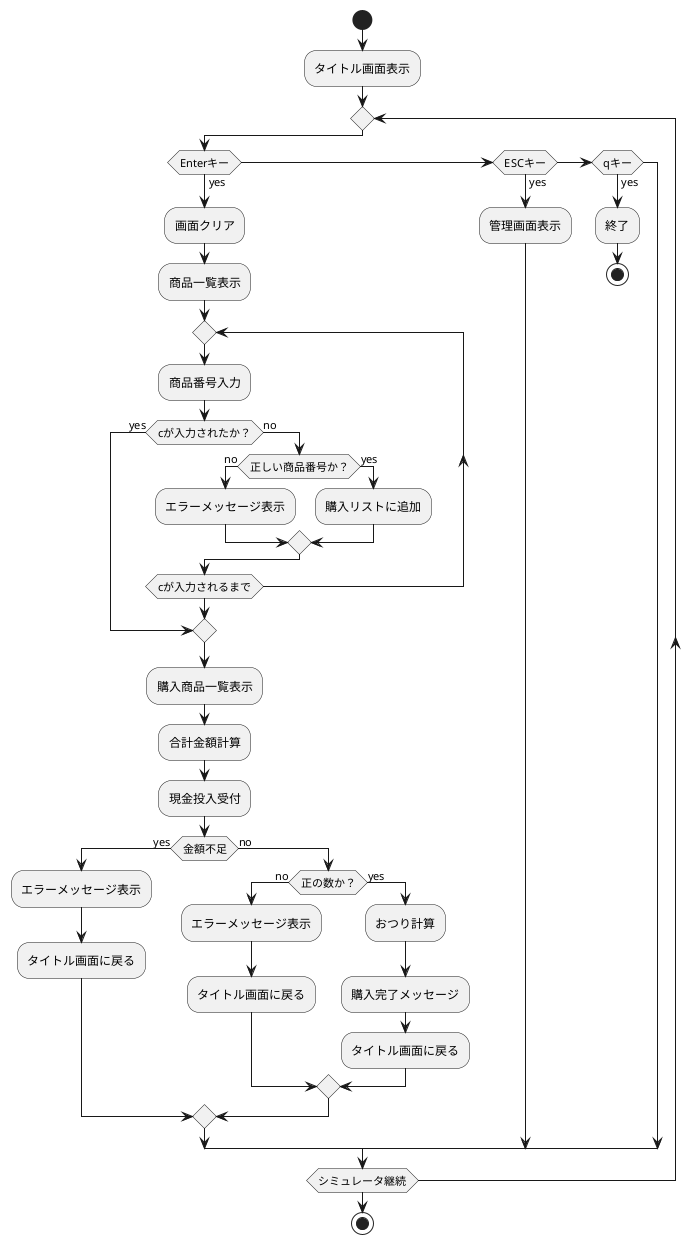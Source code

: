 @startuml
start
:タイトル画面表示;
repeat
  if (Enterキー) then (yes)
    :画面クリア;
    :商品一覧表示;
    repeat
      :商品番号入力;
      if (cが入力されたか？) then (yes)
        break
      else (no)
        if (正しい商品番号か？) then (no)
          :エラーメッセージ表示;
        else (yes)
          :購入リストに追加;
        endif
      endif
    repeat while (cが入力されるまで)
    :購入商品一覧表示;
    :合計金額計算;
    :現金投入受付;
    if (金額不足) then (yes)
      :エラーメッセージ表示;
      :タイトル画面に戻る;
    else (no)
      if (正の数か？) then (no)
        :エラーメッセージ表示;
        :タイトル画面に戻る;
      else (yes)
        :おつり計算;
        :購入完了メッセージ;
        :タイトル画面に戻る;
      endif
    endif
  else if (ESCキー) then (yes)
    :管理画面表示;
  else if (qキー) then (yes)
    :終了;
    stop
  endif
repeat while (シミュレータ継続)
stop
@enduml
